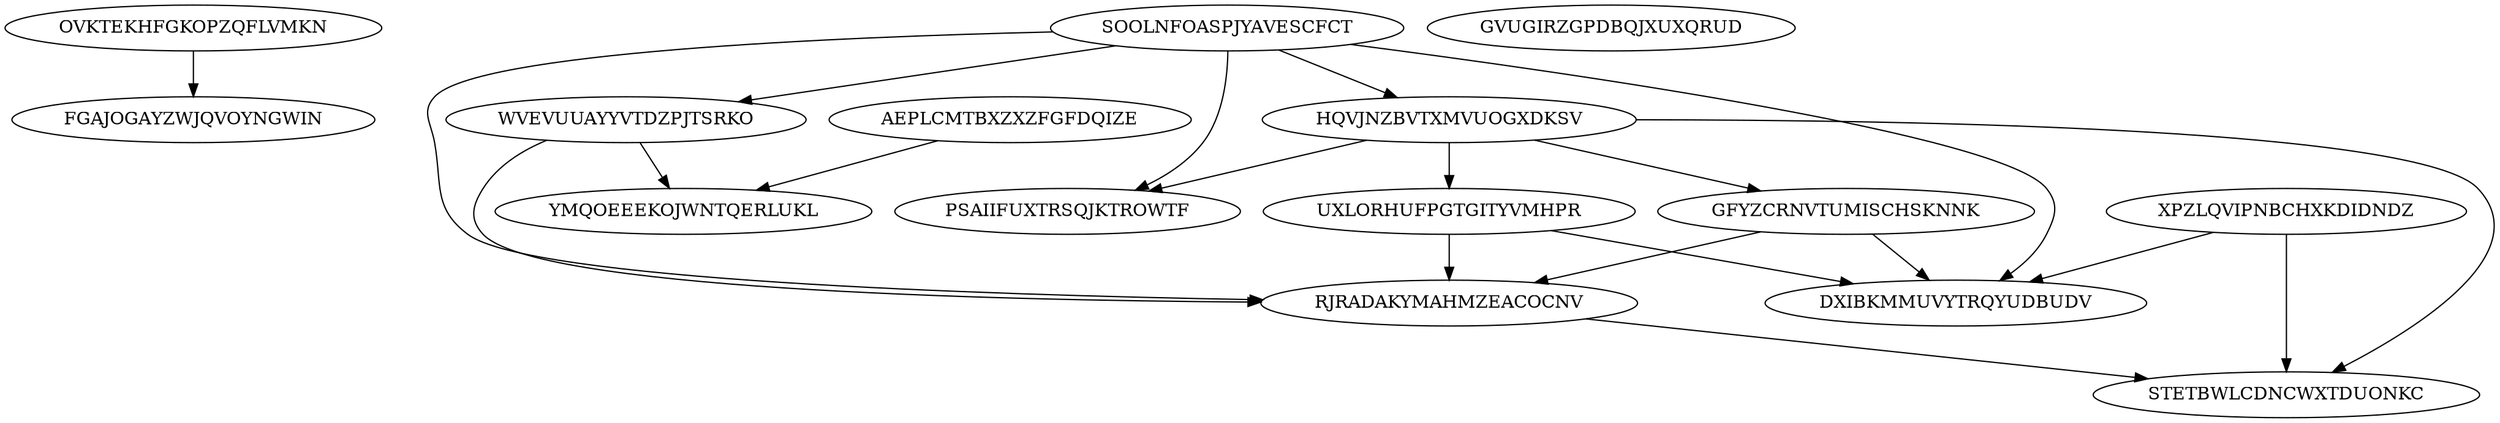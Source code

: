 digraph N15M20 {
	OVKTEKHFGKOPZQFLVMKN	[Weight=18];
	XPZLQVIPNBCHXKDIDNDZ	[Weight=10];
	SOOLNFOASPJYAVESCFCT	[Weight=20];
	AEPLCMTBXZXZFGFDQIZE	[Weight=20];
	WVEVUUAYYVTDZPJTSRKO	[Weight=18];
	HQVJNZBVTXMVUOGXDKSV	[Weight=12];
	GFYZCRNVTUMISCHSKNNK	[Weight=15];
	UXLORHUFPGTGITYVMHPR	[Weight=10];
	GVUGIRZGPDBQJXUXQRUD	[Weight=18];
	DXIBKMMUVYTRQYUDBUDV	[Weight=10];
	PSAIIFUXTRSQJKTROWTF	[Weight=10];
	RJRADAKYMAHMZEACOCNV	[Weight=15];
	FGAJOGAYZWJQVOYNGWIN	[Weight=15];
	STETBWLCDNCWXTDUONKC	[Weight=16];
	YMQOEEEKOJWNTQERLUKL	[Weight=17];
	SOOLNFOASPJYAVESCFCT -> HQVJNZBVTXMVUOGXDKSV [Weight=19];
	RJRADAKYMAHMZEACOCNV -> STETBWLCDNCWXTDUONKC [Weight=20];
	GFYZCRNVTUMISCHSKNNK -> RJRADAKYMAHMZEACOCNV [Weight=13];
	WVEVUUAYYVTDZPJTSRKO -> RJRADAKYMAHMZEACOCNV [Weight=20];
	GFYZCRNVTUMISCHSKNNK -> DXIBKMMUVYTRQYUDBUDV [Weight=18];
	UXLORHUFPGTGITYVMHPR -> RJRADAKYMAHMZEACOCNV [Weight=19];
	AEPLCMTBXZXZFGFDQIZE -> YMQOEEEKOJWNTQERLUKL [Weight=12];
	SOOLNFOASPJYAVESCFCT -> DXIBKMMUVYTRQYUDBUDV [Weight=17];
	HQVJNZBVTXMVUOGXDKSV -> GFYZCRNVTUMISCHSKNNK [Weight=19];
	WVEVUUAYYVTDZPJTSRKO -> YMQOEEEKOJWNTQERLUKL [Weight=14];
	SOOLNFOASPJYAVESCFCT -> WVEVUUAYYVTDZPJTSRKO [Weight=13];
	XPZLQVIPNBCHXKDIDNDZ -> DXIBKMMUVYTRQYUDBUDV [Weight=16];
	SOOLNFOASPJYAVESCFCT -> RJRADAKYMAHMZEACOCNV [Weight=19];
	SOOLNFOASPJYAVESCFCT -> PSAIIFUXTRSQJKTROWTF [Weight=17];
	UXLORHUFPGTGITYVMHPR -> DXIBKMMUVYTRQYUDBUDV [Weight=12];
	XPZLQVIPNBCHXKDIDNDZ -> STETBWLCDNCWXTDUONKC [Weight=12];
	HQVJNZBVTXMVUOGXDKSV -> PSAIIFUXTRSQJKTROWTF [Weight=14];
	OVKTEKHFGKOPZQFLVMKN -> FGAJOGAYZWJQVOYNGWIN [Weight=18];
	HQVJNZBVTXMVUOGXDKSV -> STETBWLCDNCWXTDUONKC [Weight=13];
	HQVJNZBVTXMVUOGXDKSV -> UXLORHUFPGTGITYVMHPR [Weight=14];
}
